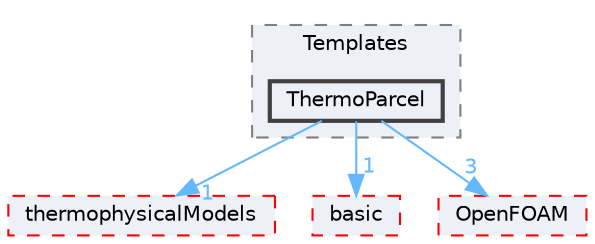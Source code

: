 digraph "src/lagrangian/intermediate/parcels/Templates/ThermoParcel"
{
 // LATEX_PDF_SIZE
  bgcolor="transparent";
  edge [fontname=Helvetica,fontsize=10,labelfontname=Helvetica,labelfontsize=10];
  node [fontname=Helvetica,fontsize=10,shape=box,height=0.2,width=0.4];
  compound=true
  subgraph clusterdir_0e9805b96b2bf461314a136059d44950 {
    graph [ bgcolor="#edf0f7", pencolor="grey50", label="Templates", fontname=Helvetica,fontsize=10 style="filled,dashed", URL="dir_0e9805b96b2bf461314a136059d44950.html",tooltip=""]
  dir_43bde6f6c24871b0bc7bfe5713f93f60 [label="ThermoParcel", fillcolor="#edf0f7", color="grey25", style="filled,bold", URL="dir_43bde6f6c24871b0bc7bfe5713f93f60.html",tooltip=""];
  }
  dir_2778d089ec5c4f66810b11f753867003 [label="thermophysicalModels", fillcolor="#edf0f7", color="red", style="filled,dashed", URL="dir_2778d089ec5c4f66810b11f753867003.html",tooltip=""];
  dir_584e0ab0901b4327f36f4285cac7f2f8 [label="basic", fillcolor="#edf0f7", color="red", style="filled,dashed", URL="dir_584e0ab0901b4327f36f4285cac7f2f8.html",tooltip=""];
  dir_c5473ff19b20e6ec4dfe5c310b3778a8 [label="OpenFOAM", fillcolor="#edf0f7", color="red", style="filled,dashed", URL="dir_c5473ff19b20e6ec4dfe5c310b3778a8.html",tooltip=""];
  dir_43bde6f6c24871b0bc7bfe5713f93f60->dir_2778d089ec5c4f66810b11f753867003 [headlabel="1", labeldistance=1.5 headhref="dir_004017_004022.html" href="dir_004017_004022.html" color="steelblue1" fontcolor="steelblue1"];
  dir_43bde6f6c24871b0bc7bfe5713f93f60->dir_584e0ab0901b4327f36f4285cac7f2f8 [headlabel="1", labeldistance=1.5 headhref="dir_004017_000211.html" href="dir_004017_000211.html" color="steelblue1" fontcolor="steelblue1"];
  dir_43bde6f6c24871b0bc7bfe5713f93f60->dir_c5473ff19b20e6ec4dfe5c310b3778a8 [headlabel="3", labeldistance=1.5 headhref="dir_004017_002695.html" href="dir_004017_002695.html" color="steelblue1" fontcolor="steelblue1"];
}
